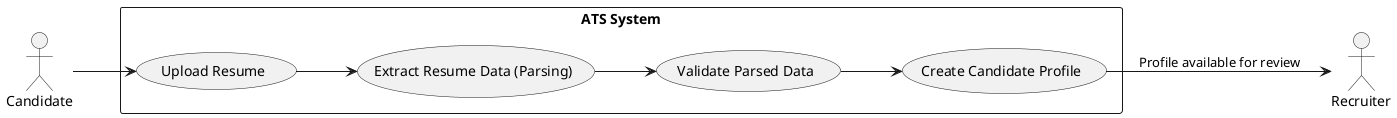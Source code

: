 @startuml Candidate_Resume_Submission

left to right direction
actor Candidate
actor Recruiter

rectangle "ATS System" {
    usecase "Upload Resume" as UploadResume
    usecase "Extract Resume Data (Parsing)" as ParseResume
    usecase "Validate Parsed Data" as ValidateData
    usecase "Create Candidate Profile" as CreateProfile
}

Candidate --> UploadResume
UploadResume --> ParseResume
ParseResume --> ValidateData
ValidateData --> CreateProfile
CreateProfile --> Recruiter : Profile available for review

@enduml


@startuml AI_Candidate_Screening_Ranking

left to right direction
actor Recruiter

rectangle "ATS System" {
    usecase "Trigger AI Screening" as TriggerAIScreening
    usecase "Analyze Candidate Profile & Resume" as AnalyzeProfile
    usecase "Score & Rank Candidates" as RankCandidates
    usecase "Review Ranked Candidates" as ReviewCandidates
}

Recruiter --> TriggerAIScreening
TriggerAIScreening --> AnalyzeProfile
AnalyzeProfile --> RankCandidates
RankCandidates --> ReviewCandidates
ReviewCandidates --> Recruiter : Access ranked candidate list

@enduml

@startuml Conversational_Chatbot_Screening

left to right direction
actor Candidate
actor Recruiter

rectangle "ATS System" {
    usecase "Initiate Chatbot Session" as StartChatbot
    usecase "Conduct Initial Screening" as ConductScreening
    usecase "Answer Candidate Questions" as AnswerQuestions
    usecase "Generate Screening Report" as GenerateReport
}

Candidate --> StartChatbot
StartChatbot --> ConductScreening
ConductScreening <--> AnswerQuestions
ConductScreening --> GenerateReport
GenerateReport --> Recruiter : Review chatbot screening results

@enduml

@startuml C4_Context_ATS

!include <C4/C4_Context>

Person(candidate, "Candidate", "Submits applications and interacts via chatbot")
Person(recruiter, "Recruiter", "Manages recruitment pipeline and candidate interactions")
Person(hiringMgr, "Hiring Manager", "Reviews candidates and participates in interviews")

System(ats, "ATS System", "AI-driven applicant tracking system for SMEs")

System_Ext(jobBoards, "External Job Boards", "Job postings and candidate acquisition")
System_Ext(emailCalendar, "Email & Calendar Services", "Candidate communication and interview scheduling")
System_Ext(thirdPartyHR, "Third-party HR Systems", "Integration with payroll and onboarding tools")

Rel(candidate, ats, "Applies, interacts via chatbot, schedules interviews")
Rel(recruiter, ats, "Manages jobs, screens candidates, schedules interviews")
Rel(hiringMgr, ats, "Reviews candidates, provides feedback")

Rel(ats, jobBoards, "Publishes job postings and receives candidate applications")
Rel(ats, emailCalendar, "Schedules interviews and sends communications")
Rel(ats, thirdPartyHR, "Integrates candidate data and onboarding processes")

@enduml

@startuml C4_Container_ATS

!include <C4/C4_Container>

Person(candidate, "Candidate", "Submits resumes and interacts via chatbot")
Person(recruiter, "Recruiter", "Manages recruitment pipeline and candidate interactions")

System_Boundary(ATS_System, "ATS System") {
    
    Container(frontend, "Frontend Web Application", "React SPA", "Allows candidates to apply, recruiters to manage pipeline")
    Container(apiGateway, "API Gateway", "REST API", "Routes requests and handles authentication")
    Container(coreService, "Core ATS Service", "Python FastAPI/Django", "Manages candidate data, applications, workflows")
    Container(aiServices, "AI Microservices", "Python AI Services (Containerized)", "Resume parsing, chatbot, candidate ranking")
    Container(database, "Database Storage", "AWS RDS PostgreSQL", "Persistent structured data storage")
    Container(search, "Search Engine", "AWS OpenSearch", "Fast candidate and resume searches")
    Container(storage, "File Storage", "AWS S3", "Stores resumes and candidate documents")
}

System_Ext(emailCalendar, "Email & Calendar Services", "Google Workspace, Microsoft 365")
System_Ext(jobBoards, "External Job Boards", "LinkedIn, Indeed, etc.")

Rel(candidate, frontend, "Applies, interacts via chatbot")
Rel(recruiter, frontend, "Manages candidates and hiring pipeline")

Rel(frontend, apiGateway, "HTTP(S) requests")
Rel(apiGateway, coreService, "API calls")
Rel(coreService, aiServices, "Async events, task requests")

Rel(coreService, database, "Reads from and writes to")
Rel(coreService, search, "Indexes and queries")
Rel(coreService, storage, "Stores files")

Rel(aiServices, coreService, "Returns processing results")

Rel(coreService, emailCalendar, "Schedules interviews, sends notifications")
Rel(coreService, jobBoards, "Publishes jobs, retrieves applications")

@enduml

@startuml C4_AI_Microservices_Component

!include <C4/C4_Component>

Container(aiServices, "AI Microservices", "Python-based AI services running on containers", "Perform AI-driven processing for ATS")

System_Boundary(aiServicesBoundary, "AI Microservices Container") {
    Component(resumeParser, "Resume Parser", "Python/NLP", "Extracts structured data from candidate resumes")
    Component(chatbot, "Conversational Chatbot", "Python/NLP", "Handles initial candidate screening and FAQs")
    Component(candidateRanker, "Candidate Ranking", "Python/ML", "Ranks candidates based on suitability")
    Component(videoAnalysis, "Video Interview Analyzer", "Python/ML", "Analyzes candidate video interviews")
    Component(predictiveAnalytics, "Predictive Analytics Engine", "Python/ML", "Predicts candidate fit and hiring outcomes")
}

Container(coreService, "Core ATS Service", "Python FastAPI/Django", "Manages candidate data, workflows, and orchestrates AI tasks")
ContainerDb(database, "Database", "PostgreSQL RDS", "Persistent structured data storage")
Container(searchEngine, "Search Engine", "AWS OpenSearch", "Fast indexing and searching of candidate data")
Container(storage, "File Storage", "AWS S3", "Storage of resumes and candidate files")

Rel(coreService, resumeParser, "Send resumes for parsing")
Rel(coreService, chatbot, "Initiate chatbot interactions")
Rel(coreService, candidateRanker, "Request candidate rankings")
Rel(coreService, videoAnalysis, "Request video analysis")
Rel(coreService, predictiveAnalytics, "Request predictions")

Rel(resumeParser, coreService, "Return structured resume data")
Rel(chatbot, coreService, "Return screening results")
Rel(candidateRanker, coreService, "Return candidate rankings")
Rel(videoAnalysis, coreService, "Return analysis results")
Rel(predictiveAnalytics, coreService, "Return predictive insights")

Rel(resumeParser, searchEngine, "Index parsed data")
Rel(resumeParser, database, "Store structured data")
Rel(resumeParser, storage, "Retrieve resume files")

@enduml
